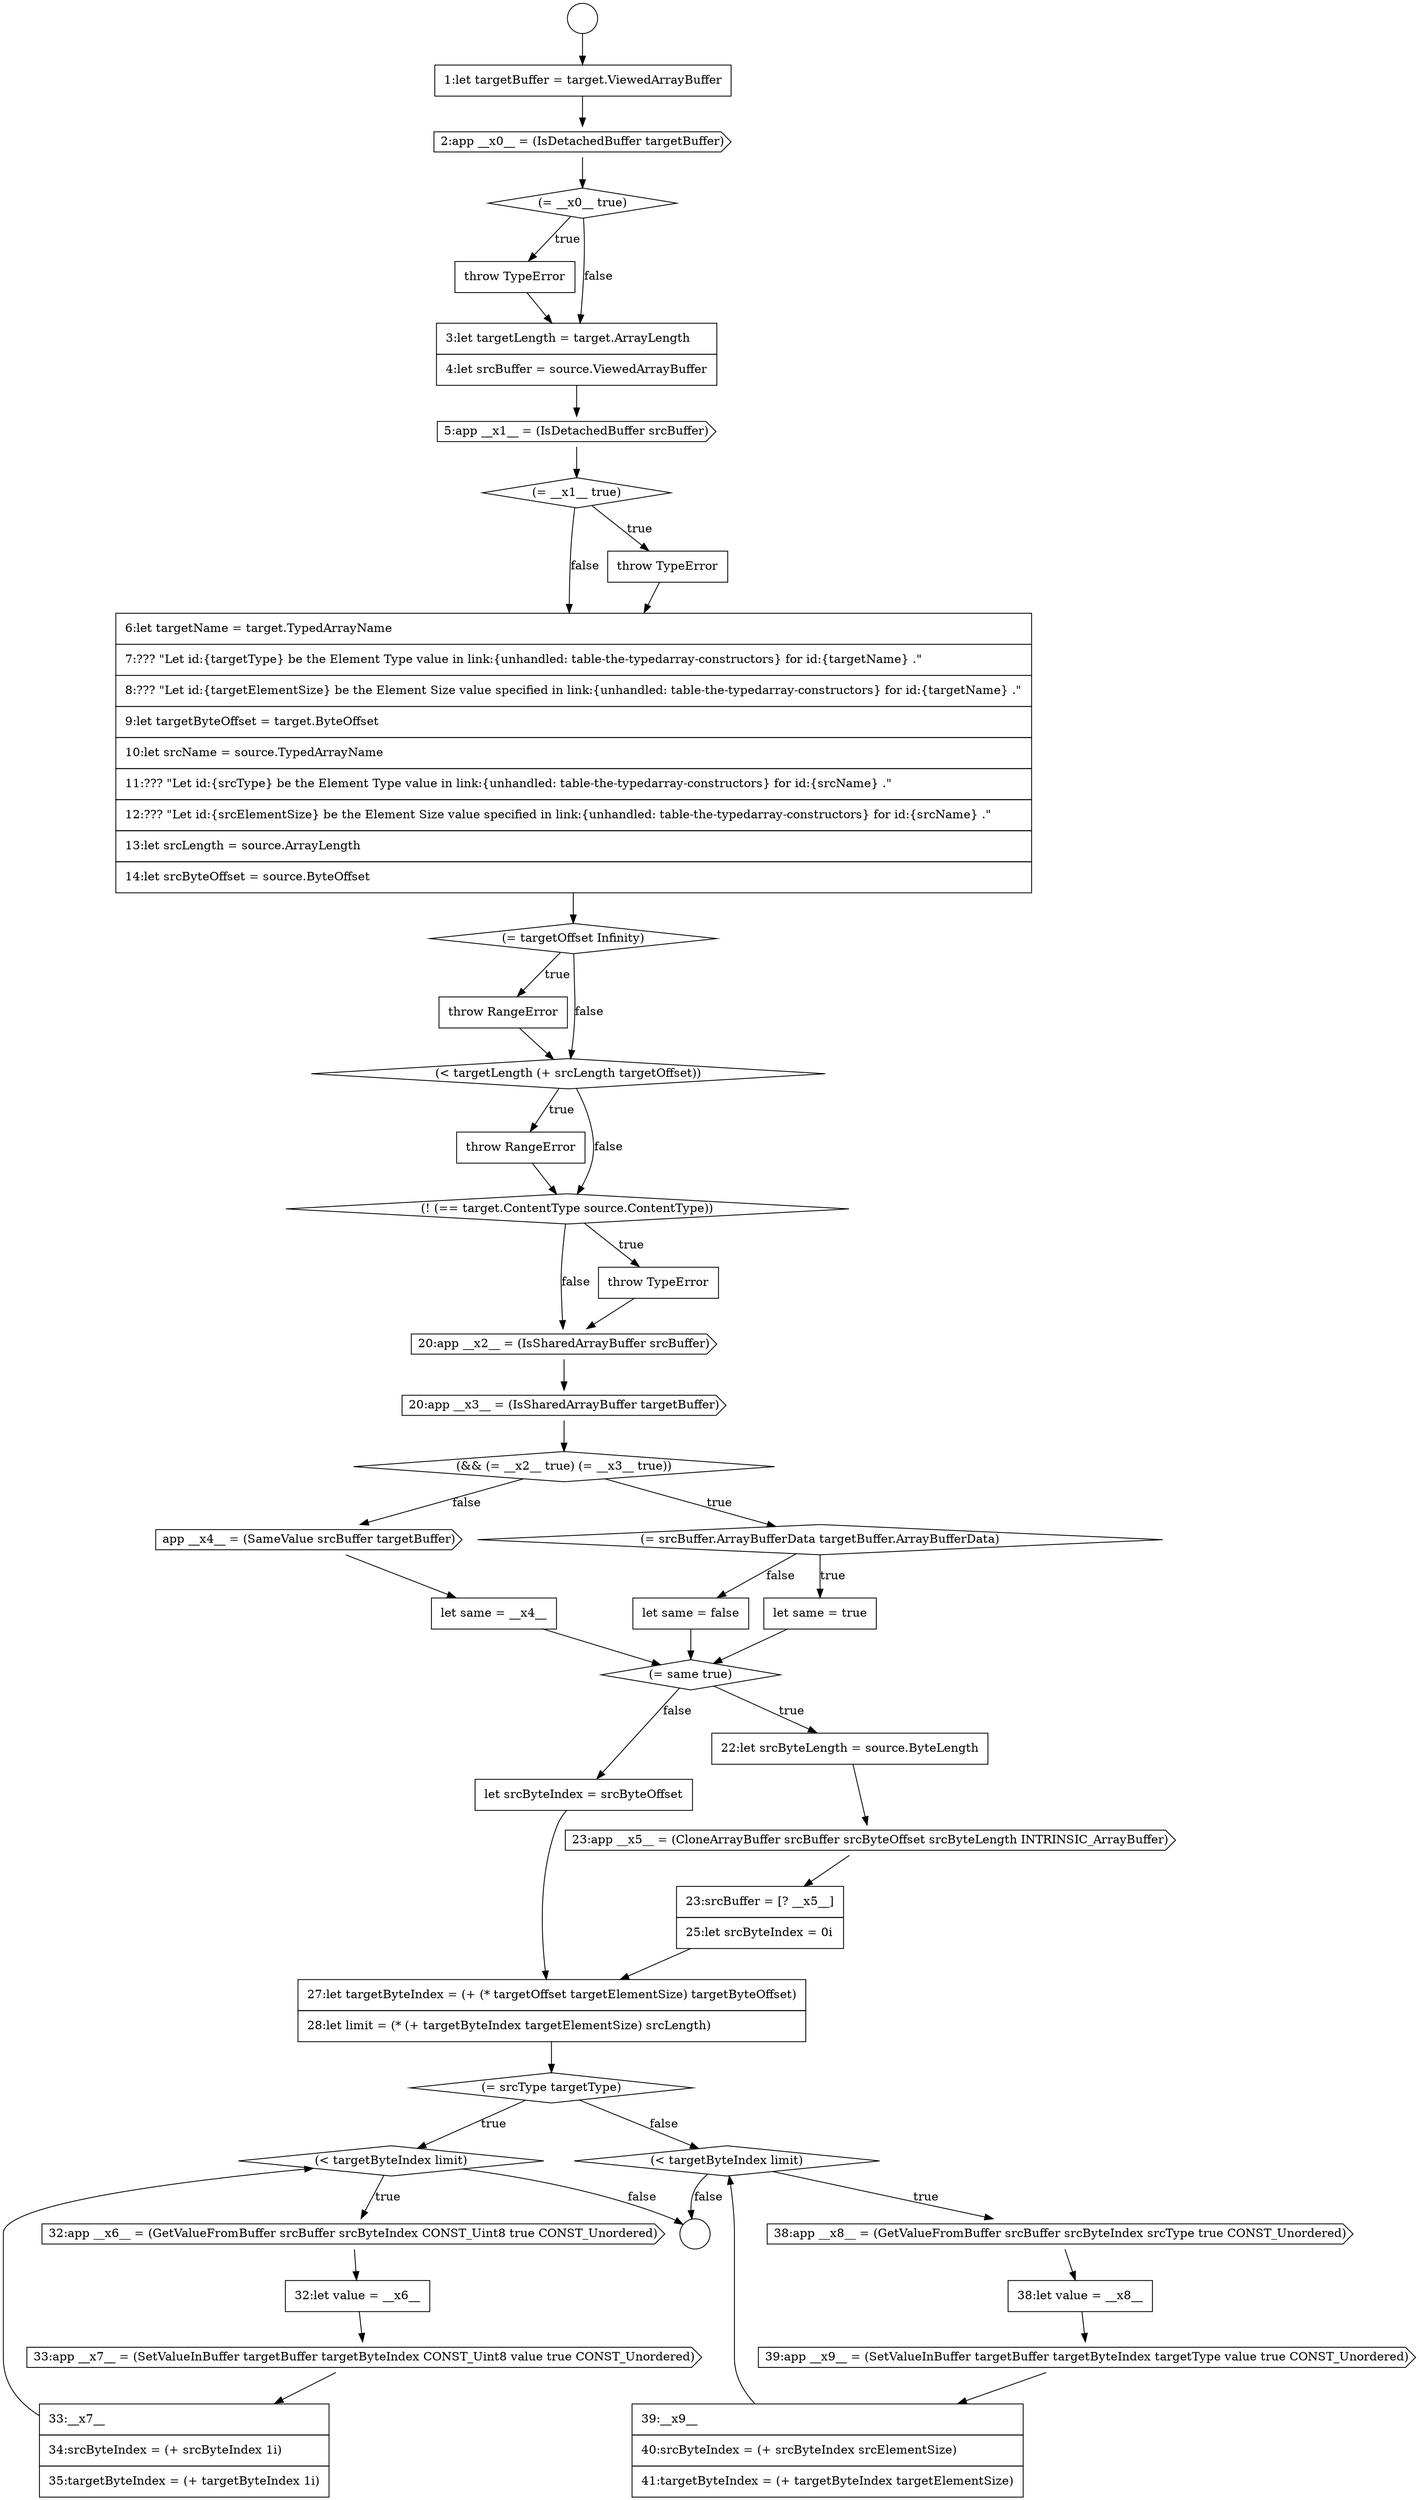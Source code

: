digraph {
  node16701 [shape=none, margin=0, label=<<font color="black">
    <table border="0" cellborder="1" cellspacing="0" cellpadding="10">
      <tr><td align="left">throw RangeError</td></tr>
    </table>
  </font>> color="black" fillcolor="white" style=filled]
  node16720 [shape=diamond, label=<<font color="black">(= srcType targetType)</font>> color="black" fillcolor="white" style=filled]
  node16693 [shape=diamond, label=<<font color="black">(= __x0__ true)</font>> color="black" fillcolor="white" style=filled]
  node16725 [shape=none, margin=0, label=<<font color="black">
    <table border="0" cellborder="1" cellspacing="0" cellpadding="10">
      <tr><td align="left">33:__x7__</td></tr>
      <tr><td align="left">34:srcByteIndex = (+ srcByteIndex 1i)</td></tr>
      <tr><td align="left">35:targetByteIndex = (+ targetByteIndex 1i)</td></tr>
    </table>
  </font>> color="black" fillcolor="white" style=filled]
  node16697 [shape=diamond, label=<<font color="black">(= __x1__ true)</font>> color="black" fillcolor="white" style=filled]
  node16729 [shape=cds, label=<<font color="black">39:app __x9__ = (SetValueInBuffer targetBuffer targetByteIndex targetType value true CONST_Unordered)</font>> color="black" fillcolor="white" style=filled]
  node16723 [shape=none, margin=0, label=<<font color="black">
    <table border="0" cellborder="1" cellspacing="0" cellpadding="10">
      <tr><td align="left">32:let value = __x6__</td></tr>
    </table>
  </font>> color="black" fillcolor="white" style=filled]
  node16691 [shape=none, margin=0, label=<<font color="black">
    <table border="0" cellborder="1" cellspacing="0" cellpadding="10">
      <tr><td align="left">1:let targetBuffer = target.ViewedArrayBuffer</td></tr>
    </table>
  </font>> color="black" fillcolor="white" style=filled]
  node16718 [shape=none, margin=0, label=<<font color="black">
    <table border="0" cellborder="1" cellspacing="0" cellpadding="10">
      <tr><td align="left">let srcByteIndex = srcByteOffset</td></tr>
    </table>
  </font>> color="black" fillcolor="white" style=filled]
  node16703 [shape=none, margin=0, label=<<font color="black">
    <table border="0" cellborder="1" cellspacing="0" cellpadding="10">
      <tr><td align="left">throw RangeError</td></tr>
    </table>
  </font>> color="black" fillcolor="white" style=filled]
  node16706 [shape=cds, label=<<font color="black">20:app __x2__ = (IsSharedArrayBuffer srcBuffer)</font>> color="black" fillcolor="white" style=filled]
  node16699 [shape=none, margin=0, label=<<font color="black">
    <table border="0" cellborder="1" cellspacing="0" cellpadding="10">
      <tr><td align="left">6:let targetName = target.TypedArrayName</td></tr>
      <tr><td align="left">7:??? &quot;Let id:{targetType} be the Element Type value in link:{unhandled: table-the-typedarray-constructors} for id:{targetName} .&quot;</td></tr>
      <tr><td align="left">8:??? &quot;Let id:{targetElementSize} be the Element Size value specified in link:{unhandled: table-the-typedarray-constructors} for id:{targetName} .&quot;</td></tr>
      <tr><td align="left">9:let targetByteOffset = target.ByteOffset</td></tr>
      <tr><td align="left">10:let srcName = source.TypedArrayName</td></tr>
      <tr><td align="left">11:??? &quot;Let id:{srcType} be the Element Type value in link:{unhandled: table-the-typedarray-constructors} for id:{srcName} .&quot;</td></tr>
      <tr><td align="left">12:??? &quot;Let id:{srcElementSize} be the Element Size value specified in link:{unhandled: table-the-typedarray-constructors} for id:{srcName} .&quot;</td></tr>
      <tr><td align="left">13:let srcLength = source.ArrayLength</td></tr>
      <tr><td align="left">14:let srcByteOffset = source.ByteOffset</td></tr>
    </table>
  </font>> color="black" fillcolor="white" style=filled]
  node16727 [shape=cds, label=<<font color="black">38:app __x8__ = (GetValueFromBuffer srcBuffer srcByteIndex srcType true CONST_Unordered)</font>> color="black" fillcolor="white" style=filled]
  node16728 [shape=none, margin=0, label=<<font color="black">
    <table border="0" cellborder="1" cellspacing="0" cellpadding="10">
      <tr><td align="left">38:let value = __x8__</td></tr>
    </table>
  </font>> color="black" fillcolor="white" style=filled]
  node16708 [shape=diamond, label=<<font color="black">(&amp;&amp; (= __x2__ true) (= __x3__ true))</font>> color="black" fillcolor="white" style=filled]
  node16698 [shape=none, margin=0, label=<<font color="black">
    <table border="0" cellborder="1" cellspacing="0" cellpadding="10">
      <tr><td align="left">throw TypeError</td></tr>
    </table>
  </font>> color="black" fillcolor="white" style=filled]
  node16713 [shape=none, margin=0, label=<<font color="black">
    <table border="0" cellborder="1" cellspacing="0" cellpadding="10">
      <tr><td align="left">let same = __x4__</td></tr>
    </table>
  </font>> color="black" fillcolor="white" style=filled]
  node16730 [shape=none, margin=0, label=<<font color="black">
    <table border="0" cellborder="1" cellspacing="0" cellpadding="10">
      <tr><td align="left">39:__x9__</td></tr>
      <tr><td align="left">40:srcByteIndex = (+ srcByteIndex srcElementSize)</td></tr>
      <tr><td align="left">41:targetByteIndex = (+ targetByteIndex targetElementSize)</td></tr>
    </table>
  </font>> color="black" fillcolor="white" style=filled]
  node16712 [shape=cds, label=<<font color="black">app __x4__ = (SameValue srcBuffer targetBuffer)</font>> color="black" fillcolor="white" style=filled]
  node16689 [shape=circle label=" " color="black" fillcolor="white" style=filled]
  node16721 [shape=diamond, label=<<font color="black">(&lt; targetByteIndex limit)</font>> color="black" fillcolor="white" style=filled]
  node16716 [shape=cds, label=<<font color="black">23:app __x5__ = (CloneArrayBuffer srcBuffer srcByteOffset srcByteLength INTRINSIC_ArrayBuffer)</font>> color="black" fillcolor="white" style=filled]
  node16704 [shape=diamond, label=<<font color="black">(! (== target.ContentType source.ContentType))</font>> color="black" fillcolor="white" style=filled]
  node16719 [shape=none, margin=0, label=<<font color="black">
    <table border="0" cellborder="1" cellspacing="0" cellpadding="10">
      <tr><td align="left">27:let targetByteIndex = (+ (* targetOffset targetElementSize) targetByteOffset)</td></tr>
      <tr><td align="left">28:let limit = (* (+ targetByteIndex targetElementSize) srcLength)</td></tr>
    </table>
  </font>> color="black" fillcolor="white" style=filled]
  node16700 [shape=diamond, label=<<font color="black">(= targetOffset Infinity)</font>> color="black" fillcolor="white" style=filled]
  node16715 [shape=none, margin=0, label=<<font color="black">
    <table border="0" cellborder="1" cellspacing="0" cellpadding="10">
      <tr><td align="left">22:let srcByteLength = source.ByteLength</td></tr>
    </table>
  </font>> color="black" fillcolor="white" style=filled]
  node16690 [shape=circle label=" " color="black" fillcolor="white" style=filled]
  node16722 [shape=cds, label=<<font color="black">32:app __x6__ = (GetValueFromBuffer srcBuffer srcByteIndex CONST_Uint8 true CONST_Unordered)</font>> color="black" fillcolor="white" style=filled]
  node16705 [shape=none, margin=0, label=<<font color="black">
    <table border="0" cellborder="1" cellspacing="0" cellpadding="10">
      <tr><td align="left">throw TypeError</td></tr>
    </table>
  </font>> color="black" fillcolor="white" style=filled]
  node16694 [shape=none, margin=0, label=<<font color="black">
    <table border="0" cellborder="1" cellspacing="0" cellpadding="10">
      <tr><td align="left">throw TypeError</td></tr>
    </table>
  </font>> color="black" fillcolor="white" style=filled]
  node16709 [shape=diamond, label=<<font color="black">(= srcBuffer.ArrayBufferData targetBuffer.ArrayBufferData)</font>> color="black" fillcolor="white" style=filled]
  node16726 [shape=diamond, label=<<font color="black">(&lt; targetByteIndex limit)</font>> color="black" fillcolor="white" style=filled]
  node16695 [shape=none, margin=0, label=<<font color="black">
    <table border="0" cellborder="1" cellspacing="0" cellpadding="10">
      <tr><td align="left">3:let targetLength = target.ArrayLength</td></tr>
      <tr><td align="left">4:let srcBuffer = source.ViewedArrayBuffer</td></tr>
    </table>
  </font>> color="black" fillcolor="white" style=filled]
  node16710 [shape=none, margin=0, label=<<font color="black">
    <table border="0" cellborder="1" cellspacing="0" cellpadding="10">
      <tr><td align="left">let same = true</td></tr>
    </table>
  </font>> color="black" fillcolor="white" style=filled]
  node16714 [shape=diamond, label=<<font color="black">(= same true)</font>> color="black" fillcolor="white" style=filled]
  node16692 [shape=cds, label=<<font color="black">2:app __x0__ = (IsDetachedBuffer targetBuffer)</font>> color="black" fillcolor="white" style=filled]
  node16707 [shape=cds, label=<<font color="black">20:app __x3__ = (IsSharedArrayBuffer targetBuffer)</font>> color="black" fillcolor="white" style=filled]
  node16702 [shape=diamond, label=<<font color="black">(&lt; targetLength (+ srcLength targetOffset))</font>> color="black" fillcolor="white" style=filled]
  node16717 [shape=none, margin=0, label=<<font color="black">
    <table border="0" cellborder="1" cellspacing="0" cellpadding="10">
      <tr><td align="left">23:srcBuffer = [? __x5__]</td></tr>
      <tr><td align="left">25:let srcByteIndex = 0i</td></tr>
    </table>
  </font>> color="black" fillcolor="white" style=filled]
  node16696 [shape=cds, label=<<font color="black">5:app __x1__ = (IsDetachedBuffer srcBuffer)</font>> color="black" fillcolor="white" style=filled]
  node16711 [shape=none, margin=0, label=<<font color="black">
    <table border="0" cellborder="1" cellspacing="0" cellpadding="10">
      <tr><td align="left">let same = false</td></tr>
    </table>
  </font>> color="black" fillcolor="white" style=filled]
  node16724 [shape=cds, label=<<font color="black">33:app __x7__ = (SetValueInBuffer targetBuffer targetByteIndex CONST_Uint8 value true CONST_Unordered)</font>> color="black" fillcolor="white" style=filled]
  node16722 -> node16723 [ color="black"]
  node16692 -> node16693 [ color="black"]
  node16715 -> node16716 [ color="black"]
  node16706 -> node16707 [ color="black"]
  node16712 -> node16713 [ color="black"]
  node16689 -> node16691 [ color="black"]
  node16724 -> node16725 [ color="black"]
  node16704 -> node16705 [label=<<font color="black">true</font>> color="black"]
  node16704 -> node16706 [label=<<font color="black">false</font>> color="black"]
  node16696 -> node16697 [ color="black"]
  node16703 -> node16704 [ color="black"]
  node16714 -> node16715 [label=<<font color="black">true</font>> color="black"]
  node16714 -> node16718 [label=<<font color="black">false</font>> color="black"]
  node16702 -> node16703 [label=<<font color="black">true</font>> color="black"]
  node16702 -> node16704 [label=<<font color="black">false</font>> color="black"]
  node16693 -> node16694 [label=<<font color="black">true</font>> color="black"]
  node16693 -> node16695 [label=<<font color="black">false</font>> color="black"]
  node16717 -> node16719 [ color="black"]
  node16726 -> node16727 [label=<<font color="black">true</font>> color="black"]
  node16726 -> node16690 [label=<<font color="black">false</font>> color="black"]
  node16697 -> node16698 [label=<<font color="black">true</font>> color="black"]
  node16697 -> node16699 [label=<<font color="black">false</font>> color="black"]
  node16723 -> node16724 [ color="black"]
  node16699 -> node16700 [ color="black"]
  node16711 -> node16714 [ color="black"]
  node16718 -> node16719 [ color="black"]
  node16716 -> node16717 [ color="black"]
  node16698 -> node16699 [ color="black"]
  node16705 -> node16706 [ color="black"]
  node16710 -> node16714 [ color="black"]
  node16708 -> node16709 [label=<<font color="black">true</font>> color="black"]
  node16708 -> node16712 [label=<<font color="black">false</font>> color="black"]
  node16729 -> node16730 [ color="black"]
  node16720 -> node16721 [label=<<font color="black">true</font>> color="black"]
  node16720 -> node16726 [label=<<font color="black">false</font>> color="black"]
  node16725 -> node16721 [ color="black"]
  node16701 -> node16702 [ color="black"]
  node16730 -> node16726 [ color="black"]
  node16695 -> node16696 [ color="black"]
  node16700 -> node16701 [label=<<font color="black">true</font>> color="black"]
  node16700 -> node16702 [label=<<font color="black">false</font>> color="black"]
  node16694 -> node16695 [ color="black"]
  node16707 -> node16708 [ color="black"]
  node16709 -> node16710 [label=<<font color="black">true</font>> color="black"]
  node16709 -> node16711 [label=<<font color="black">false</font>> color="black"]
  node16727 -> node16728 [ color="black"]
  node16721 -> node16722 [label=<<font color="black">true</font>> color="black"]
  node16721 -> node16690 [label=<<font color="black">false</font>> color="black"]
  node16728 -> node16729 [ color="black"]
  node16713 -> node16714 [ color="black"]
  node16719 -> node16720 [ color="black"]
  node16691 -> node16692 [ color="black"]
}
